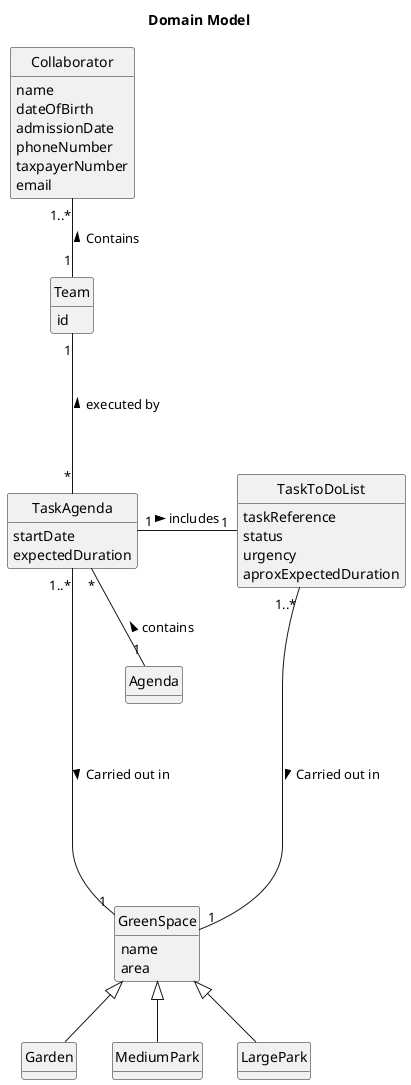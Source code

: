 @startuml
skinparam monochrome true
skinparam packageStyle rectangle
skinparam shadowing false
skinparam classAttributeIconSize 0
hide circle
hide methods

title Domain Model

class Collaborator {
    name
    dateOfBirth
    admissionDate
    phoneNumber
    taxpayerNumber
    email
}

class Team{
    id
}

class GreenSpace {
    name
    area
}

class TaskAgenda{
    startDate
    expectedDuration
}

class Agenda{
}

class TaskToDoList{
    taskReference
    status
    urgency
    aproxExpectedDuration
}

'-------------Collaborator-------------
Collaborator "1..*" -- "1" Team : Contains <

'-------------GreenSpace-------------
GreenSpace <|-- Garden
GreenSpace <|-- MediumPark
GreenSpace <|-- LargePark

'-------------Task-------------
TaskAgenda "1..*" --- "1" GreenSpace :  Carried out in  >
Team "1" --- "*" TaskAgenda : executed by <
TaskToDoList "1..*" ----- "1" GreenSpace :  Carried out in  >
Agenda "1" -u- "*" TaskAgenda : contains >
TaskAgenda "1" - "1" TaskToDoList : includes >

@enduml
